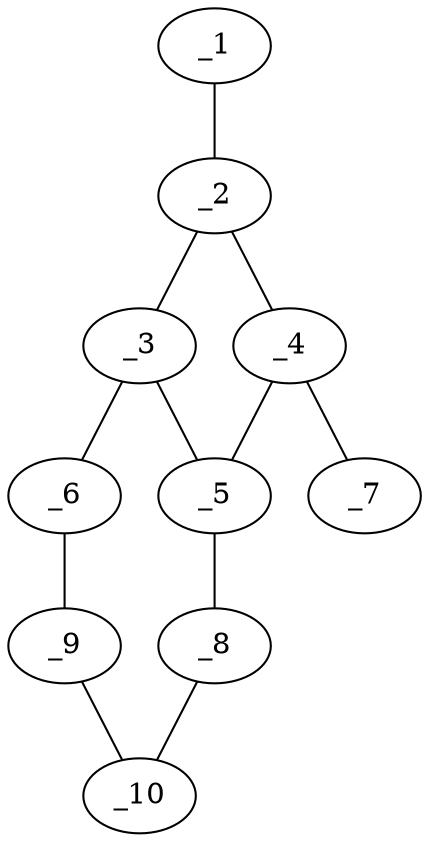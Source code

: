 graph molid128160 {
	_1	 [charge=0,
		chem=2,
		symbol="O  ",
		x="5.4392",
		y="1.2071"];
	_2	 [charge=0,
		chem=1,
		symbol="C  ",
		x="4.7321",
		y="0.5"];
	_1 -- _2	 [valence=1];
	_3	 [charge=0,
		chem=1,
		symbol="C  ",
		x="3.7321",
		y="0.5"];
	_2 -- _3	 [valence=2];
	_4	 [charge=0,
		chem=1,
		symbol="C  ",
		x="4.7321",
		y="-0.5"];
	_2 -- _4	 [valence=1];
	_5	 [charge=0,
		chem=1,
		symbol="C  ",
		x="3.7321",
		y="-0.5"];
	_3 -- _5	 [valence=1];
	_6	 [charge=0,
		chem=1,
		symbol="C  ",
		x="2.866",
		y=1];
	_3 -- _6	 [valence=1];
	_4 -- _5	 [valence=2];
	_7	 [charge=0,
		chem=2,
		symbol="O  ",
		x="5.4392",
		y="-1.2071"];
	_4 -- _7	 [valence=1];
	_8	 [charge=0,
		chem=1,
		symbol="C  ",
		x="2.866",
		y="-1"];
	_5 -- _8	 [valence=1];
	_9	 [charge=0,
		chem=1,
		symbol="C  ",
		x=2,
		y="0.5"];
	_6 -- _9	 [valence=2];
	_10	 [charge=0,
		chem=1,
		symbol="C  ",
		x=2,
		y="-0.5"];
	_8 -- _10	 [valence=2];
	_9 -- _10	 [valence=1];
}
